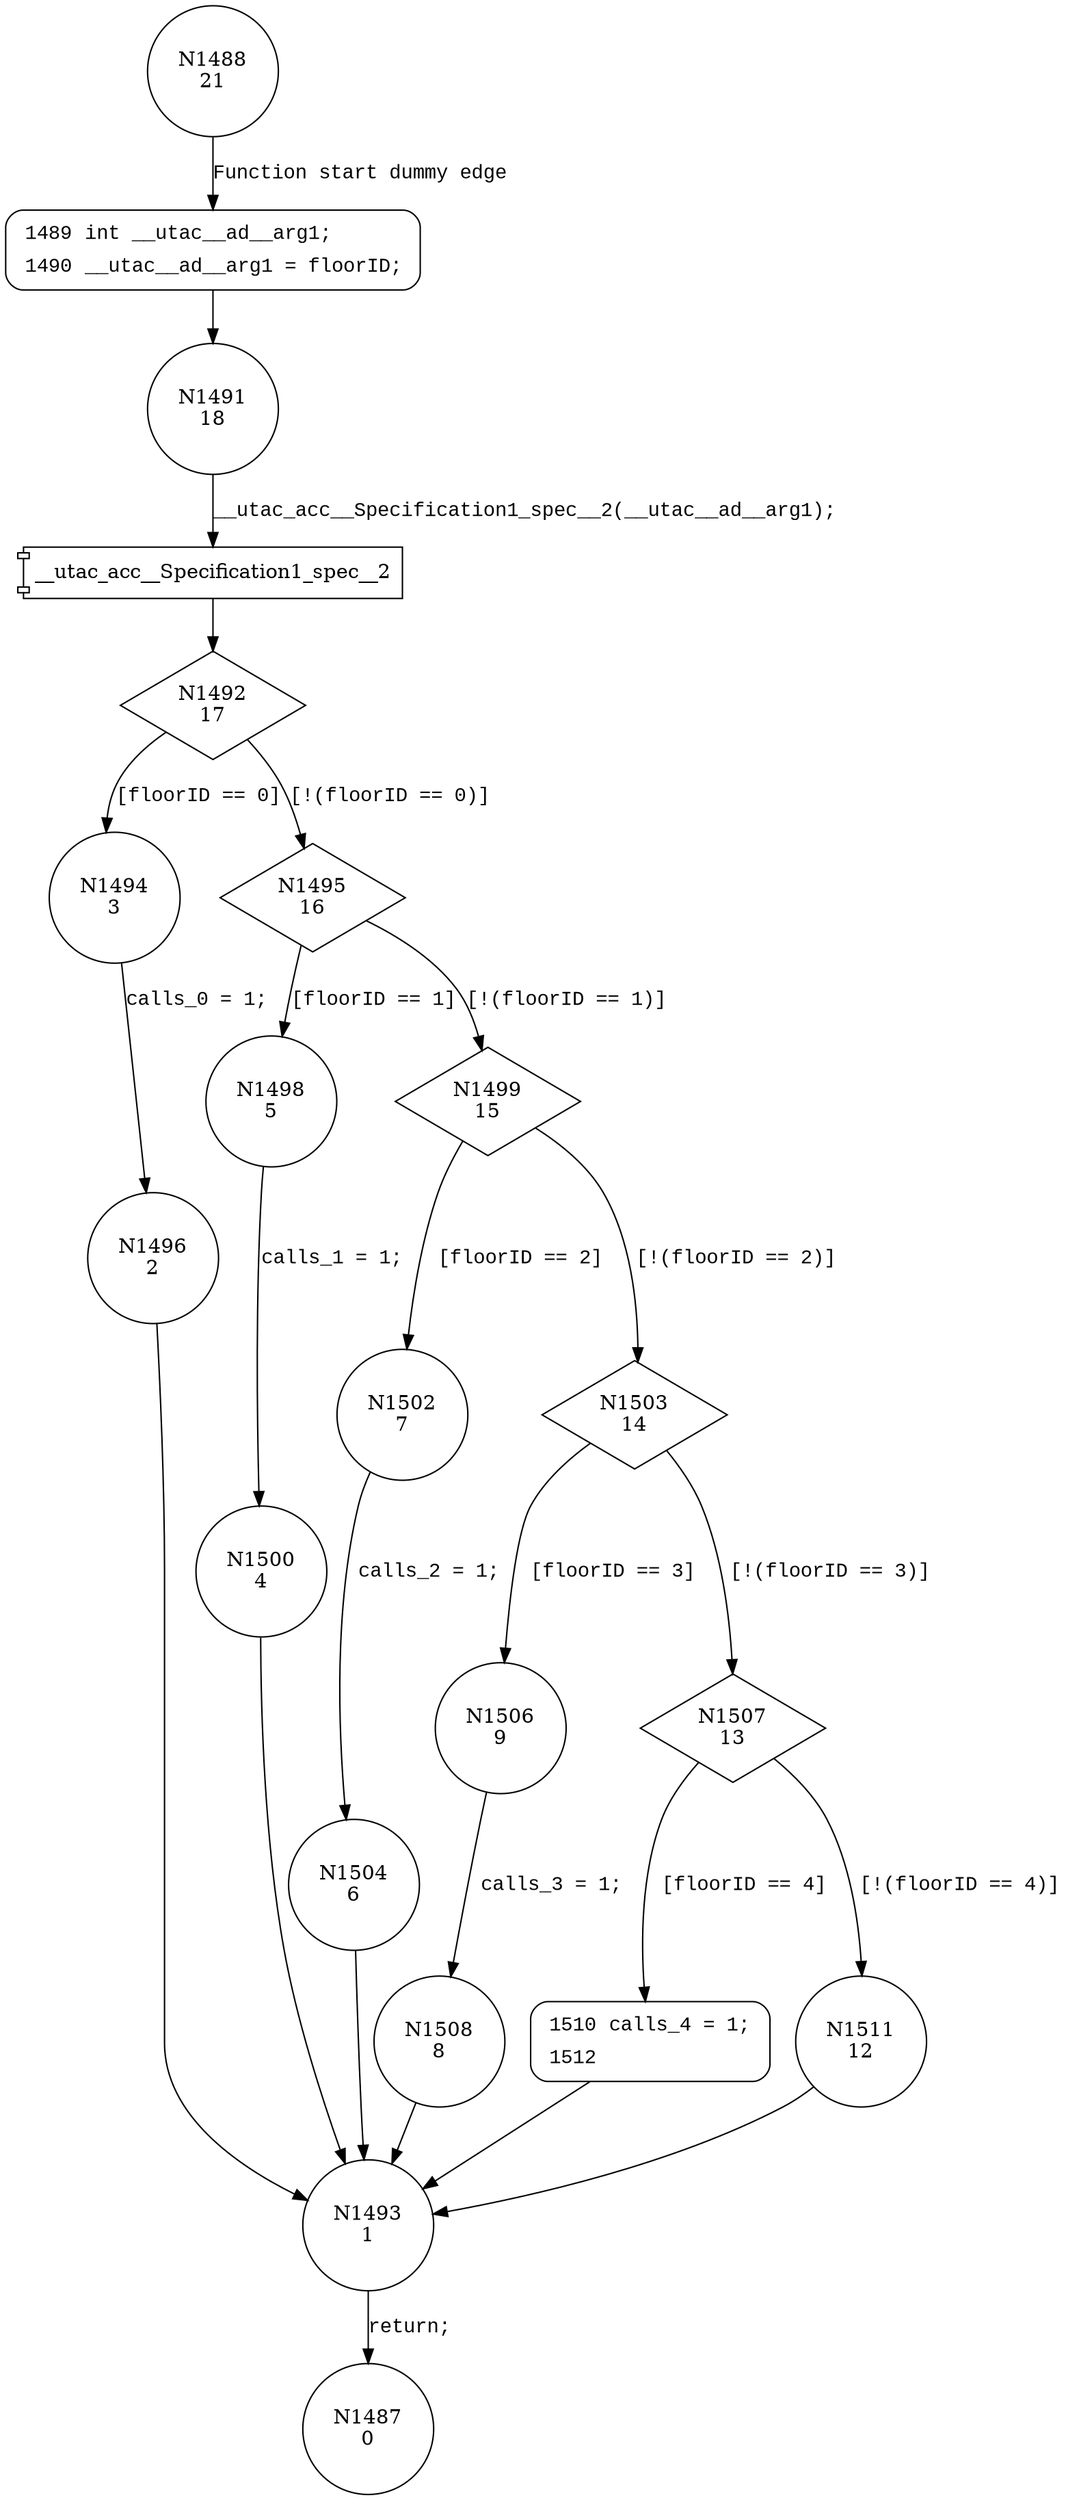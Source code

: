 digraph callOnFloor {
1488 [shape="circle" label="N1488\n21"]
1489 [shape="circle" label="N1489\n20"]
1491 [shape="circle" label="N1491\n18"]
1492 [shape="diamond" label="N1492\n17"]
1494 [shape="circle" label="N1494\n3"]
1495 [shape="diamond" label="N1495\n16"]
1498 [shape="circle" label="N1498\n5"]
1499 [shape="diamond" label="N1499\n15"]
1502 [shape="circle" label="N1502\n7"]
1503 [shape="diamond" label="N1503\n14"]
1506 [shape="circle" label="N1506\n9"]
1507 [shape="diamond" label="N1507\n13"]
1510 [shape="circle" label="N1510\n11"]
1511 [shape="circle" label="N1511\n12"]
1493 [shape="circle" label="N1493\n1"]
1487 [shape="circle" label="N1487\n0"]
1508 [shape="circle" label="N1508\n8"]
1504 [shape="circle" label="N1504\n6"]
1500 [shape="circle" label="N1500\n4"]
1496 [shape="circle" label="N1496\n2"]
1489 [style="filled,bold" penwidth="1" fillcolor="white" fontname="Courier New" shape="Mrecord" label=<<table border="0" cellborder="0" cellpadding="3" bgcolor="white"><tr><td align="right">1489</td><td align="left">int __utac__ad__arg1;</td></tr><tr><td align="right">1490</td><td align="left">__utac__ad__arg1 = floorID;</td></tr></table>>]
1489 -> 1491[label=""]
1510 [style="filled,bold" penwidth="1" fillcolor="white" fontname="Courier New" shape="Mrecord" label=<<table border="0" cellborder="0" cellpadding="3" bgcolor="white"><tr><td align="right">1510</td><td align="left">calls_4 = 1;</td></tr><tr><td align="right">1512</td><td align="left"></td></tr></table>>]
1510 -> 1493[label=""]
1488 -> 1489 [label="Function start dummy edge" fontname="Courier New"]
100107 [shape="component" label="__utac_acc__Specification1_spec__2"]
1491 -> 100107 [label="__utac_acc__Specification1_spec__2(__utac__ad__arg1);" fontname="Courier New"]
100107 -> 1492 [label="" fontname="Courier New"]
1492 -> 1494 [label="[floorID == 0]" fontname="Courier New"]
1492 -> 1495 [label="[!(floorID == 0)]" fontname="Courier New"]
1495 -> 1498 [label="[floorID == 1]" fontname="Courier New"]
1495 -> 1499 [label="[!(floorID == 1)]" fontname="Courier New"]
1499 -> 1502 [label="[floorID == 2]" fontname="Courier New"]
1499 -> 1503 [label="[!(floorID == 2)]" fontname="Courier New"]
1503 -> 1506 [label="[floorID == 3]" fontname="Courier New"]
1503 -> 1507 [label="[!(floorID == 3)]" fontname="Courier New"]
1507 -> 1510 [label="[floorID == 4]" fontname="Courier New"]
1507 -> 1511 [label="[!(floorID == 4)]" fontname="Courier New"]
1493 -> 1487 [label="return;" fontname="Courier New"]
1506 -> 1508 [label="calls_3 = 1;" fontname="Courier New"]
1502 -> 1504 [label="calls_2 = 1;" fontname="Courier New"]
1498 -> 1500 [label="calls_1 = 1;" fontname="Courier New"]
1494 -> 1496 [label="calls_0 = 1;" fontname="Courier New"]
1511 -> 1493 [label="" fontname="Courier New"]
1508 -> 1493 [label="" fontname="Courier New"]
1504 -> 1493 [label="" fontname="Courier New"]
1500 -> 1493 [label="" fontname="Courier New"]
1496 -> 1493 [label="" fontname="Courier New"]
}